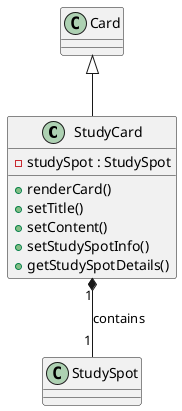 @startuml StudyCard

class StudyCard {
    - studySpot : StudySpot

    + renderCard()
    + setTitle()
    + setContent()
    + setStudySpotInfo()
    + getStudySpotDetails()
}

Card <|-- StudyCard
StudyCard "1" *-- "1" StudySpot : contains

@enduml